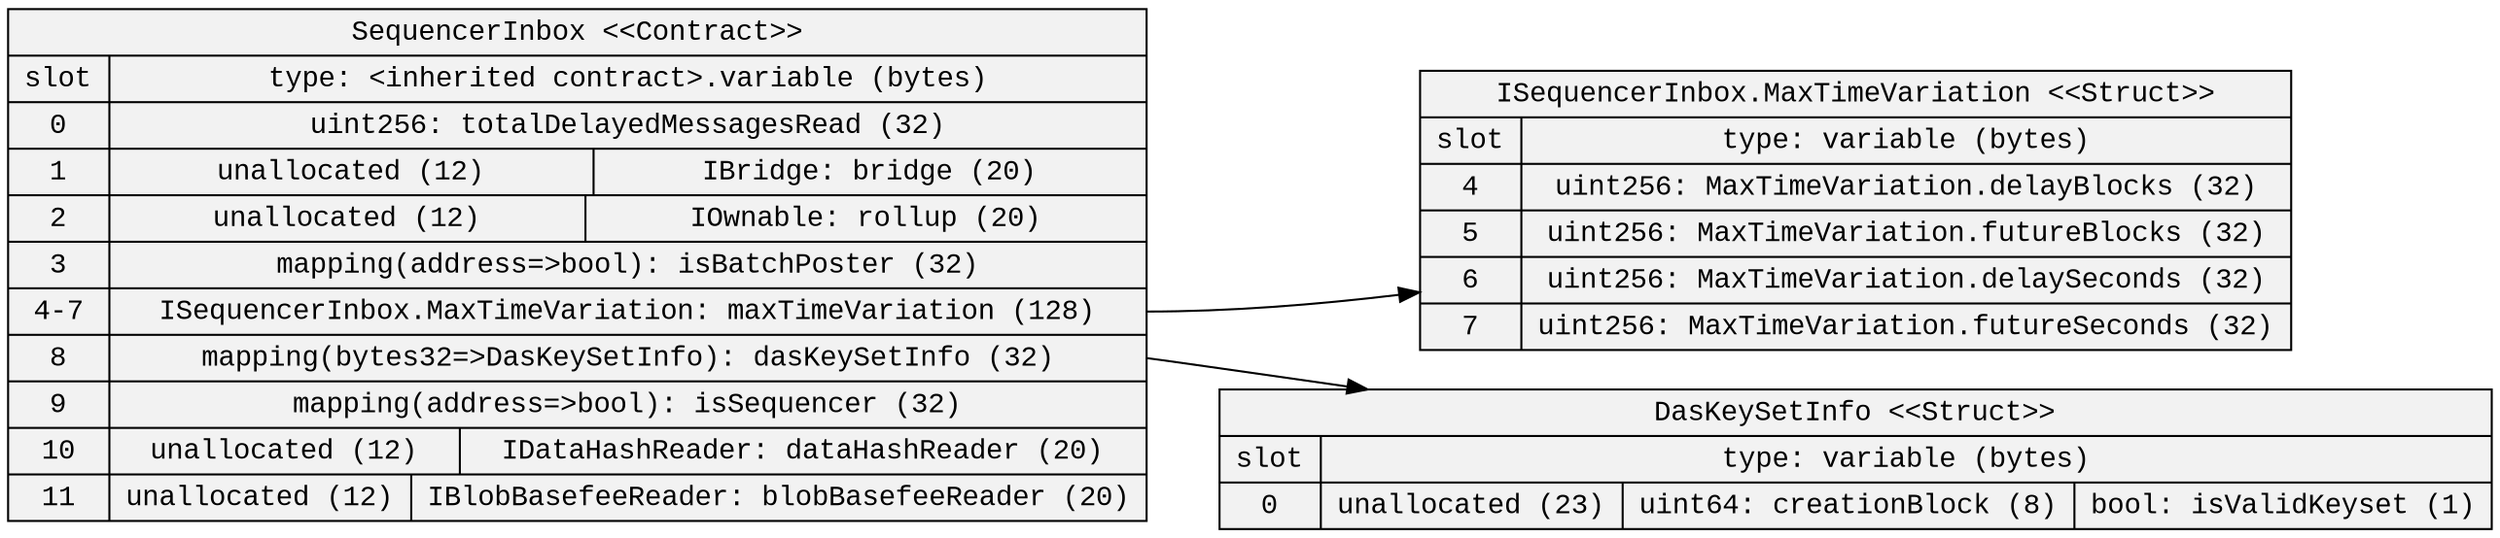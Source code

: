 
digraph StorageDiagram {
rankdir=LR
color=black
arrowhead=open
node [shape=record, style=filled, fillcolor=gray95 fontname="Courier New"]
3 [label="SequencerInbox \<\<Contract\>\>\n | {{ slot| 0 | 1 | 2 | 3 | 4-7 | 8 | 9 | 10 | 11 } | { type: \<inherited contract\>.variable (bytes) | {  uint256: totalDelayedMessagesRead (32) } | {  unallocated (12)  |  IBridge: bridge (20) } | {  unallocated (12)  |  IOwnable: rollup (20) } | {  mapping\(address=\>bool\): isBatchPoster (32) } | { <9> ISequencerInbox.MaxTimeVariation: maxTimeVariation (128) } | { <12> mapping\(bytes32=\>DasKeySetInfo\): dasKeySetInfo (32) } | {  mapping\(address=\>bool\): isSequencer (32) } | {  unallocated (12)  |  IDataHashReader: dataHashReader (20) } | {  unallocated (12)  |  IBlobBasefeeReader: blobBasefeeReader (20) }}}"]

1 [label="ISequencerInbox.MaxTimeVariation \<\<Struct\>\>\n | {{ slot| 4 | 5 | 6 | 7 } | { type: variable (bytes) | {  uint256: MaxTimeVariation.delayBlocks (32) } | {  uint256: MaxTimeVariation.futureBlocks (32) } | {  uint256: MaxTimeVariation.delaySeconds (32) } | {  uint256: MaxTimeVariation.futureSeconds (32) }}}"]

2 [label="DasKeySetInfo \<\<Struct\>\>\n | {{ slot| 0 } | { type: variable (bytes) | {  unallocated (23)  |  uint64: creationBlock (8)  |  bool: isValidKeyset (1) }}}"]

 3:9 -> 1
 3:12 -> 2
}